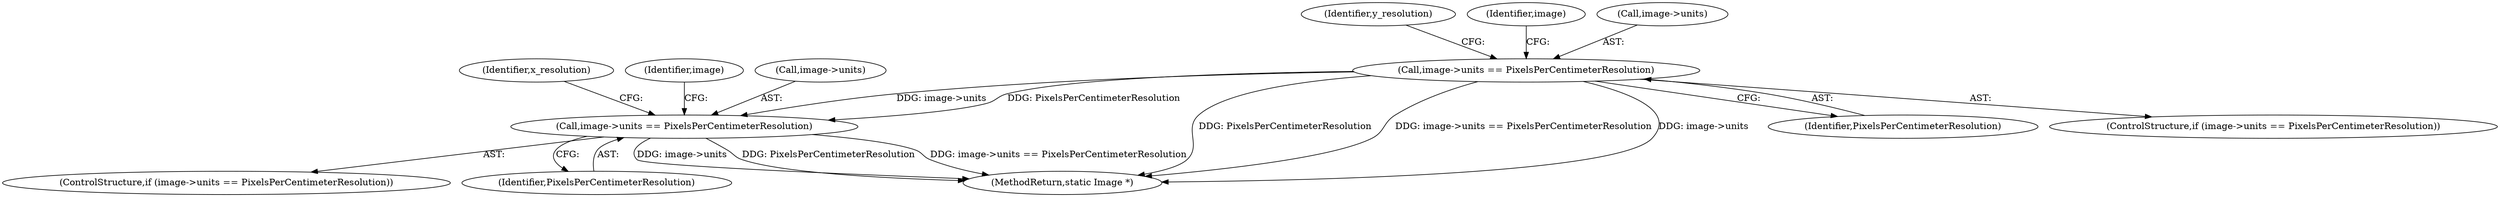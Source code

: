 digraph "0_ImageMagick_f6e9d0d9955e85bdd7540b251cd50d598dacc5e6_15@pointer" {
"1000178" [label="(Call,image->units == PixelsPerCentimeterResolution)"];
"1000199" [label="(Call,image->units == PixelsPerCentimeterResolution)"];
"1000177" [label="(ControlStructure,if (image->units == PixelsPerCentimeterResolution))"];
"1000809" [label="(MethodReturn,static Image *)"];
"1000178" [label="(Call,image->units == PixelsPerCentimeterResolution)"];
"1000199" [label="(Call,image->units == PixelsPerCentimeterResolution)"];
"1000184" [label="(Identifier,y_resolution)"];
"1000189" [label="(Identifier,image)"];
"1000205" [label="(Identifier,x_resolution)"];
"1000198" [label="(ControlStructure,if (image->units == PixelsPerCentimeterResolution))"];
"1000209" [label="(Identifier,image)"];
"1000182" [label="(Identifier,PixelsPerCentimeterResolution)"];
"1000179" [label="(Call,image->units)"];
"1000200" [label="(Call,image->units)"];
"1000203" [label="(Identifier,PixelsPerCentimeterResolution)"];
"1000178" -> "1000177"  [label="AST: "];
"1000178" -> "1000182"  [label="CFG: "];
"1000179" -> "1000178"  [label="AST: "];
"1000182" -> "1000178"  [label="AST: "];
"1000184" -> "1000178"  [label="CFG: "];
"1000189" -> "1000178"  [label="CFG: "];
"1000178" -> "1000809"  [label="DDG: PixelsPerCentimeterResolution"];
"1000178" -> "1000809"  [label="DDG: image->units == PixelsPerCentimeterResolution"];
"1000178" -> "1000809"  [label="DDG: image->units"];
"1000178" -> "1000199"  [label="DDG: image->units"];
"1000178" -> "1000199"  [label="DDG: PixelsPerCentimeterResolution"];
"1000199" -> "1000198"  [label="AST: "];
"1000199" -> "1000203"  [label="CFG: "];
"1000200" -> "1000199"  [label="AST: "];
"1000203" -> "1000199"  [label="AST: "];
"1000205" -> "1000199"  [label="CFG: "];
"1000209" -> "1000199"  [label="CFG: "];
"1000199" -> "1000809"  [label="DDG: image->units"];
"1000199" -> "1000809"  [label="DDG: PixelsPerCentimeterResolution"];
"1000199" -> "1000809"  [label="DDG: image->units == PixelsPerCentimeterResolution"];
}
